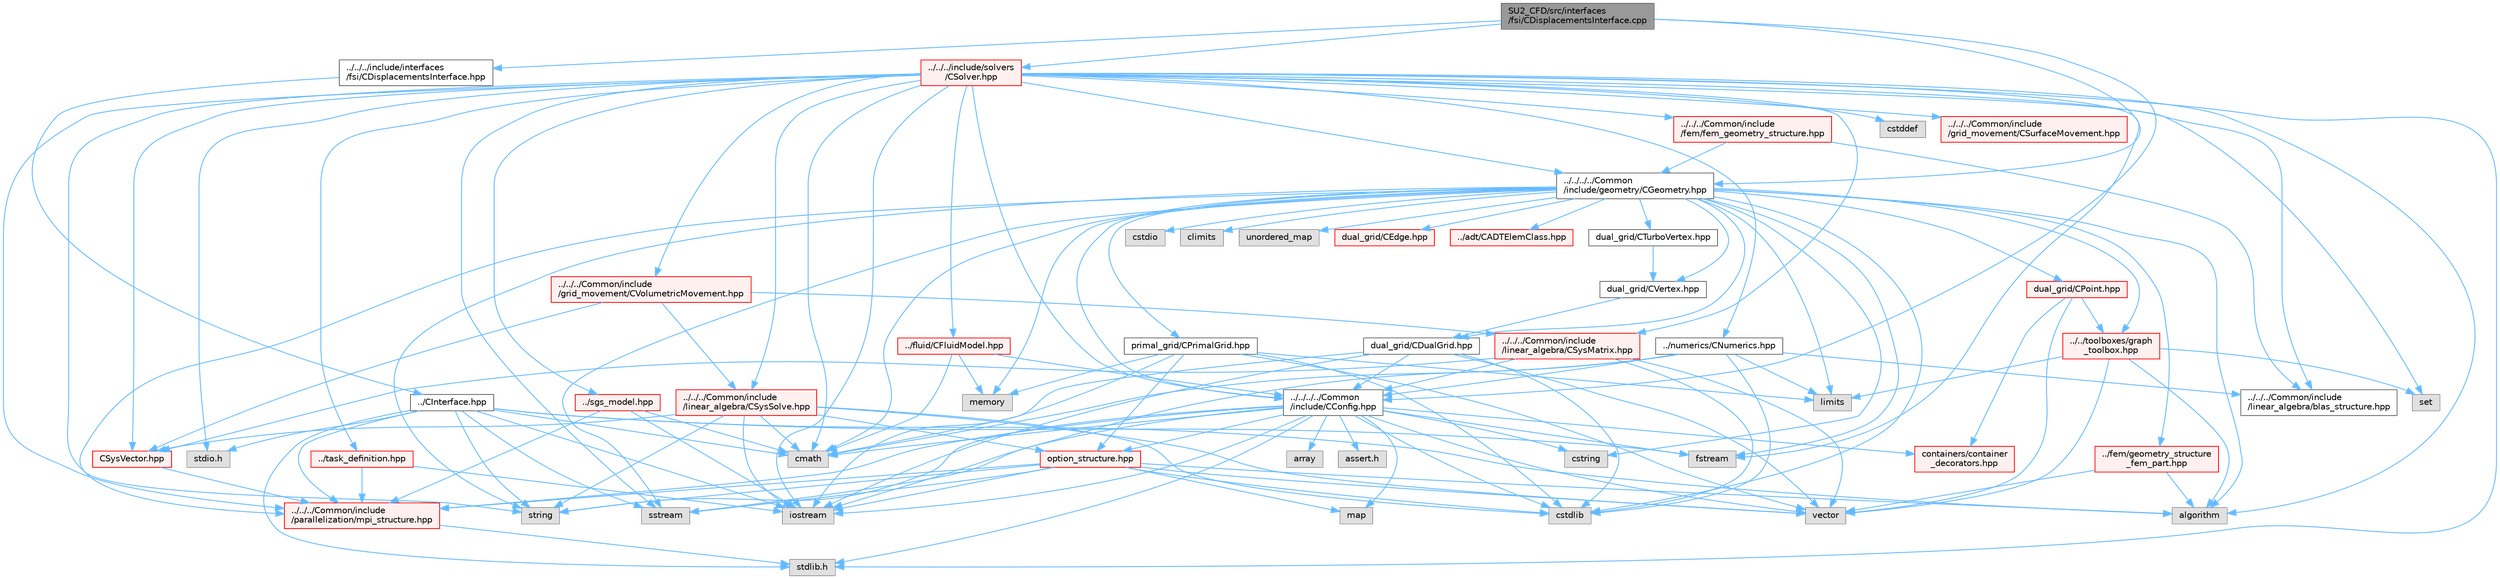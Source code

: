 digraph "SU2_CFD/src/interfaces/fsi/CDisplacementsInterface.cpp"
{
 // LATEX_PDF_SIZE
  bgcolor="transparent";
  edge [fontname=Helvetica,fontsize=10,labelfontname=Helvetica,labelfontsize=10];
  node [fontname=Helvetica,fontsize=10,shape=box,height=0.2,width=0.4];
  Node1 [id="Node000001",label="SU2_CFD/src/interfaces\l/fsi/CDisplacementsInterface.cpp",height=0.2,width=0.4,color="gray40", fillcolor="grey60", style="filled", fontcolor="black",tooltip="Main subroutines for transferring boundary displacements."];
  Node1 -> Node2 [id="edge1_Node000001_Node000002",color="steelblue1",style="solid",tooltip=" "];
  Node2 [id="Node000002",label="../../../include/interfaces\l/fsi/CDisplacementsInterface.hpp",height=0.2,width=0.4,color="grey40", fillcolor="white", style="filled",URL="$CDisplacementsInterface_8hpp.html",tooltip="Declaration and inlines of the class to transfer boundary displacements from a structural zone into a..."];
  Node2 -> Node3 [id="edge2_Node000002_Node000003",color="steelblue1",style="solid",tooltip=" "];
  Node3 [id="Node000003",label="../CInterface.hpp",height=0.2,width=0.4,color="grey40", fillcolor="white", style="filled",URL="$CInterface_8hpp.html",tooltip="Declarations and inlines of the transfer structure. The subroutines and functions are in the physics ..."];
  Node3 -> Node4 [id="edge3_Node000003_Node000004",color="steelblue1",style="solid",tooltip=" "];
  Node4 [id="Node000004",label="../../../Common/include\l/parallelization/mpi_structure.hpp",height=0.2,width=0.4,color="red", fillcolor="#FFF0F0", style="filled",URL="$mpi__structure_8hpp.html",tooltip="Headers of the mpi interface for generalized datatypes. The subroutines and functions are in the mpi_..."];
  Node4 -> Node5 [id="edge4_Node000004_Node000005",color="steelblue1",style="solid",tooltip=" "];
  Node5 [id="Node000005",label="stdlib.h",height=0.2,width=0.4,color="grey60", fillcolor="#E0E0E0", style="filled",tooltip=" "];
  Node3 -> Node17 [id="edge5_Node000003_Node000017",color="steelblue1",style="solid",tooltip=" "];
  Node17 [id="Node000017",label="cmath",height=0.2,width=0.4,color="grey60", fillcolor="#E0E0E0", style="filled",tooltip=" "];
  Node3 -> Node18 [id="edge6_Node000003_Node000018",color="steelblue1",style="solid",tooltip=" "];
  Node18 [id="Node000018",label="string",height=0.2,width=0.4,color="grey60", fillcolor="#E0E0E0", style="filled",tooltip=" "];
  Node3 -> Node19 [id="edge7_Node000003_Node000019",color="steelblue1",style="solid",tooltip=" "];
  Node19 [id="Node000019",label="fstream",height=0.2,width=0.4,color="grey60", fillcolor="#E0E0E0", style="filled",tooltip=" "];
  Node3 -> Node20 [id="edge8_Node000003_Node000020",color="steelblue1",style="solid",tooltip=" "];
  Node20 [id="Node000020",label="sstream",height=0.2,width=0.4,color="grey60", fillcolor="#E0E0E0", style="filled",tooltip=" "];
  Node3 -> Node21 [id="edge9_Node000003_Node000021",color="steelblue1",style="solid",tooltip=" "];
  Node21 [id="Node000021",label="algorithm",height=0.2,width=0.4,color="grey60", fillcolor="#E0E0E0", style="filled",tooltip=" "];
  Node3 -> Node7 [id="edge10_Node000003_Node000007",color="steelblue1",style="solid",tooltip=" "];
  Node7 [id="Node000007",label="iostream",height=0.2,width=0.4,color="grey60", fillcolor="#E0E0E0", style="filled",tooltip=" "];
  Node3 -> Node5 [id="edge11_Node000003_Node000005",color="steelblue1",style="solid",tooltip=" "];
  Node3 -> Node22 [id="edge12_Node000003_Node000022",color="steelblue1",style="solid",tooltip=" "];
  Node22 [id="Node000022",label="stdio.h",height=0.2,width=0.4,color="grey60", fillcolor="#E0E0E0", style="filled",tooltip=" "];
  Node1 -> Node23 [id="edge13_Node000001_Node000023",color="steelblue1",style="solid",tooltip=" "];
  Node23 [id="Node000023",label="../../../../Common\l/include/CConfig.hpp",height=0.2,width=0.4,color="grey40", fillcolor="white", style="filled",URL="$CConfig_8hpp.html",tooltip="All the information about the definition of the physical problem. The subroutines and functions are i..."];
  Node23 -> Node4 [id="edge14_Node000023_Node000004",color="steelblue1",style="solid",tooltip=" "];
  Node23 -> Node7 [id="edge15_Node000023_Node000007",color="steelblue1",style="solid",tooltip=" "];
  Node23 -> Node24 [id="edge16_Node000023_Node000024",color="steelblue1",style="solid",tooltip=" "];
  Node24 [id="Node000024",label="cstdlib",height=0.2,width=0.4,color="grey60", fillcolor="#E0E0E0", style="filled",tooltip=" "];
  Node23 -> Node19 [id="edge17_Node000023_Node000019",color="steelblue1",style="solid",tooltip=" "];
  Node23 -> Node20 [id="edge18_Node000023_Node000020",color="steelblue1",style="solid",tooltip=" "];
  Node23 -> Node18 [id="edge19_Node000023_Node000018",color="steelblue1",style="solid",tooltip=" "];
  Node23 -> Node25 [id="edge20_Node000023_Node000025",color="steelblue1",style="solid",tooltip=" "];
  Node25 [id="Node000025",label="cstring",height=0.2,width=0.4,color="grey60", fillcolor="#E0E0E0", style="filled",tooltip=" "];
  Node23 -> Node26 [id="edge21_Node000023_Node000026",color="steelblue1",style="solid",tooltip=" "];
  Node26 [id="Node000026",label="vector",height=0.2,width=0.4,color="grey60", fillcolor="#E0E0E0", style="filled",tooltip=" "];
  Node23 -> Node27 [id="edge22_Node000023_Node000027",color="steelblue1",style="solid",tooltip=" "];
  Node27 [id="Node000027",label="array",height=0.2,width=0.4,color="grey60", fillcolor="#E0E0E0", style="filled",tooltip=" "];
  Node23 -> Node5 [id="edge23_Node000023_Node000005",color="steelblue1",style="solid",tooltip=" "];
  Node23 -> Node17 [id="edge24_Node000023_Node000017",color="steelblue1",style="solid",tooltip=" "];
  Node23 -> Node28 [id="edge25_Node000023_Node000028",color="steelblue1",style="solid",tooltip=" "];
  Node28 [id="Node000028",label="map",height=0.2,width=0.4,color="grey60", fillcolor="#E0E0E0", style="filled",tooltip=" "];
  Node23 -> Node29 [id="edge26_Node000023_Node000029",color="steelblue1",style="solid",tooltip=" "];
  Node29 [id="Node000029",label="assert.h",height=0.2,width=0.4,color="grey60", fillcolor="#E0E0E0", style="filled",tooltip=" "];
  Node23 -> Node30 [id="edge27_Node000023_Node000030",color="steelblue1",style="solid",tooltip=" "];
  Node30 [id="Node000030",label="option_structure.hpp",height=0.2,width=0.4,color="red", fillcolor="#FFF0F0", style="filled",URL="$option__structure_8hpp.html",tooltip="Defines classes for referencing options for easy input in CConfig."];
  Node30 -> Node4 [id="edge28_Node000030_Node000004",color="steelblue1",style="solid",tooltip=" "];
  Node30 -> Node7 [id="edge29_Node000030_Node000007",color="steelblue1",style="solid",tooltip=" "];
  Node30 -> Node20 [id="edge30_Node000030_Node000020",color="steelblue1",style="solid",tooltip=" "];
  Node30 -> Node18 [id="edge31_Node000030_Node000018",color="steelblue1",style="solid",tooltip=" "];
  Node30 -> Node26 [id="edge32_Node000030_Node000026",color="steelblue1",style="solid",tooltip=" "];
  Node30 -> Node28 [id="edge33_Node000030_Node000028",color="steelblue1",style="solid",tooltip=" "];
  Node30 -> Node24 [id="edge34_Node000030_Node000024",color="steelblue1",style="solid",tooltip=" "];
  Node30 -> Node21 [id="edge35_Node000030_Node000021",color="steelblue1",style="solid",tooltip=" "];
  Node23 -> Node32 [id="edge36_Node000023_Node000032",color="steelblue1",style="solid",tooltip=" "];
  Node32 [id="Node000032",label="containers/container\l_decorators.hpp",height=0.2,width=0.4,color="red", fillcolor="#FFF0F0", style="filled",URL="$container__decorators_8hpp.html",tooltip="Collection of small classes that decorate C2DContainer to augment its functionality,..."];
  Node1 -> Node42 [id="edge37_Node000001_Node000042",color="steelblue1",style="solid",tooltip=" "];
  Node42 [id="Node000042",label="../../../../Common\l/include/geometry/CGeometry.hpp",height=0.2,width=0.4,color="grey40", fillcolor="white", style="filled",URL="$CGeometry_8hpp.html",tooltip="Headers of the main subroutines for creating the geometrical structure. The subroutines and functions..."];
  Node42 -> Node43 [id="edge38_Node000042_Node000043",color="steelblue1",style="solid",tooltip=" "];
  Node43 [id="Node000043",label="limits",height=0.2,width=0.4,color="grey60", fillcolor="#E0E0E0", style="filled",tooltip=" "];
  Node42 -> Node4 [id="edge39_Node000042_Node000004",color="steelblue1",style="solid",tooltip=" "];
  Node42 -> Node18 [id="edge40_Node000042_Node000018",color="steelblue1",style="solid",tooltip=" "];
  Node42 -> Node19 [id="edge41_Node000042_Node000019",color="steelblue1",style="solid",tooltip=" "];
  Node42 -> Node20 [id="edge42_Node000042_Node000020",color="steelblue1",style="solid",tooltip=" "];
  Node42 -> Node17 [id="edge43_Node000042_Node000017",color="steelblue1",style="solid",tooltip=" "];
  Node42 -> Node21 [id="edge44_Node000042_Node000021",color="steelblue1",style="solid",tooltip=" "];
  Node42 -> Node25 [id="edge45_Node000042_Node000025",color="steelblue1",style="solid",tooltip=" "];
  Node42 -> Node9 [id="edge46_Node000042_Node000009",color="steelblue1",style="solid",tooltip=" "];
  Node9 [id="Node000009",label="cstdio",height=0.2,width=0.4,color="grey60", fillcolor="#E0E0E0", style="filled",tooltip=" "];
  Node42 -> Node24 [id="edge47_Node000042_Node000024",color="steelblue1",style="solid",tooltip=" "];
  Node42 -> Node44 [id="edge48_Node000042_Node000044",color="steelblue1",style="solid",tooltip=" "];
  Node44 [id="Node000044",label="climits",height=0.2,width=0.4,color="grey60", fillcolor="#E0E0E0", style="filled",tooltip=" "];
  Node42 -> Node45 [id="edge49_Node000042_Node000045",color="steelblue1",style="solid",tooltip=" "];
  Node45 [id="Node000045",label="memory",height=0.2,width=0.4,color="grey60", fillcolor="#E0E0E0", style="filled",tooltip=" "];
  Node42 -> Node46 [id="edge50_Node000042_Node000046",color="steelblue1",style="solid",tooltip=" "];
  Node46 [id="Node000046",label="unordered_map",height=0.2,width=0.4,color="grey60", fillcolor="#E0E0E0", style="filled",tooltip=" "];
  Node42 -> Node47 [id="edge51_Node000042_Node000047",color="steelblue1",style="solid",tooltip=" "];
  Node47 [id="Node000047",label="primal_grid/CPrimalGrid.hpp",height=0.2,width=0.4,color="grey40", fillcolor="white", style="filled",URL="$CPrimalGrid_8hpp.html",tooltip="Headers of the main subroutines for storing the primal grid structure. The subroutines and functions ..."];
  Node47 -> Node7 [id="edge52_Node000047_Node000007",color="steelblue1",style="solid",tooltip=" "];
  Node47 -> Node26 [id="edge53_Node000047_Node000026",color="steelblue1",style="solid",tooltip=" "];
  Node47 -> Node43 [id="edge54_Node000047_Node000043",color="steelblue1",style="solid",tooltip=" "];
  Node47 -> Node24 [id="edge55_Node000047_Node000024",color="steelblue1",style="solid",tooltip=" "];
  Node47 -> Node45 [id="edge56_Node000047_Node000045",color="steelblue1",style="solid",tooltip=" "];
  Node47 -> Node30 [id="edge57_Node000047_Node000030",color="steelblue1",style="solid",tooltip=" "];
  Node42 -> Node48 [id="edge58_Node000042_Node000048",color="steelblue1",style="solid",tooltip=" "];
  Node48 [id="Node000048",label="dual_grid/CDualGrid.hpp",height=0.2,width=0.4,color="grey40", fillcolor="white", style="filled",URL="$CDualGrid_8hpp.html",tooltip="Headers of the main subroutines for doing the complete dual grid structure. The subroutines and funct..."];
  Node48 -> Node17 [id="edge59_Node000048_Node000017",color="steelblue1",style="solid",tooltip=" "];
  Node48 -> Node7 [id="edge60_Node000048_Node000007",color="steelblue1",style="solid",tooltip=" "];
  Node48 -> Node24 [id="edge61_Node000048_Node000024",color="steelblue1",style="solid",tooltip=" "];
  Node48 -> Node26 [id="edge62_Node000048_Node000026",color="steelblue1",style="solid",tooltip=" "];
  Node48 -> Node23 [id="edge63_Node000048_Node000023",color="steelblue1",style="solid",tooltip=" "];
  Node42 -> Node49 [id="edge64_Node000042_Node000049",color="steelblue1",style="solid",tooltip=" "];
  Node49 [id="Node000049",label="dual_grid/CPoint.hpp",height=0.2,width=0.4,color="red", fillcolor="#FFF0F0", style="filled",URL="$CPoint_8hpp.html",tooltip="Declaration of the point class that stores geometric and adjacency information for dual control volum..."];
  Node49 -> Node32 [id="edge65_Node000049_Node000032",color="steelblue1",style="solid",tooltip=" "];
  Node49 -> Node50 [id="edge66_Node000049_Node000050",color="steelblue1",style="solid",tooltip=" "];
  Node50 [id="Node000050",label="../../toolboxes/graph\l_toolbox.hpp",height=0.2,width=0.4,color="red", fillcolor="#FFF0F0", style="filled",URL="$graph__toolbox_8hpp.html",tooltip="Functions and classes to build/represent sparse graphs or sparse patterns."];
  Node50 -> Node51 [id="edge67_Node000050_Node000051",color="steelblue1",style="solid",tooltip=" "];
  Node51 [id="Node000051",label="set",height=0.2,width=0.4,color="grey60", fillcolor="#E0E0E0", style="filled",tooltip=" "];
  Node50 -> Node26 [id="edge68_Node000050_Node000026",color="steelblue1",style="solid",tooltip=" "];
  Node50 -> Node43 [id="edge69_Node000050_Node000043",color="steelblue1",style="solid",tooltip=" "];
  Node50 -> Node21 [id="edge70_Node000050_Node000021",color="steelblue1",style="solid",tooltip=" "];
  Node49 -> Node26 [id="edge71_Node000049_Node000026",color="steelblue1",style="solid",tooltip=" "];
  Node42 -> Node54 [id="edge72_Node000042_Node000054",color="steelblue1",style="solid",tooltip=" "];
  Node54 [id="Node000054",label="dual_grid/CEdge.hpp",height=0.2,width=0.4,color="red", fillcolor="#FFF0F0", style="filled",URL="$CEdge_8hpp.html",tooltip="Declaration of the edge class CEdge.cpp file."];
  Node42 -> Node55 [id="edge73_Node000042_Node000055",color="steelblue1",style="solid",tooltip=" "];
  Node55 [id="Node000055",label="dual_grid/CVertex.hpp",height=0.2,width=0.4,color="grey40", fillcolor="white", style="filled",URL="$CVertex_8hpp.html",tooltip="Headers of the main subroutines for doing the complete dual grid structure. The subroutines and funct..."];
  Node55 -> Node48 [id="edge74_Node000055_Node000048",color="steelblue1",style="solid",tooltip=" "];
  Node42 -> Node56 [id="edge75_Node000042_Node000056",color="steelblue1",style="solid",tooltip=" "];
  Node56 [id="Node000056",label="dual_grid/CTurboVertex.hpp",height=0.2,width=0.4,color="grey40", fillcolor="white", style="filled",URL="$CTurboVertex_8hpp.html",tooltip="Headers of the main subroutines for doing the complete dual grid structure. The subroutines and funct..."];
  Node56 -> Node55 [id="edge76_Node000056_Node000055",color="steelblue1",style="solid",tooltip=" "];
  Node42 -> Node23 [id="edge77_Node000042_Node000023",color="steelblue1",style="solid",tooltip=" "];
  Node42 -> Node57 [id="edge78_Node000042_Node000057",color="steelblue1",style="solid",tooltip=" "];
  Node57 [id="Node000057",label="../fem/geometry_structure\l_fem_part.hpp",height=0.2,width=0.4,color="red", fillcolor="#FFF0F0", style="filled",URL="$geometry__structure__fem__part_8hpp.html",tooltip="Helper classes for the Fluid FEM solver."];
  Node57 -> Node26 [id="edge79_Node000057_Node000026",color="steelblue1",style="solid",tooltip=" "];
  Node57 -> Node21 [id="edge80_Node000057_Node000021",color="steelblue1",style="solid",tooltip=" "];
  Node42 -> Node50 [id="edge81_Node000042_Node000050",color="steelblue1",style="solid",tooltip=" "];
  Node42 -> Node58 [id="edge82_Node000042_Node000058",color="steelblue1",style="solid",tooltip=" "];
  Node58 [id="Node000058",label="../adt/CADTElemClass.hpp",height=0.2,width=0.4,color="red", fillcolor="#FFF0F0", style="filled",URL="$CADTElemClass_8hpp.html",tooltip="Class for storing an ADT of (linear) elements in an arbitrary number of dimensions."];
  Node1 -> Node62 [id="edge83_Node000001_Node000062",color="steelblue1",style="solid",tooltip=" "];
  Node62 [id="Node000062",label="../../../include/solvers\l/CSolver.hpp",height=0.2,width=0.4,color="red", fillcolor="#FFF0F0", style="filled",URL="$CSolver_8hpp.html",tooltip="Headers of the CSolver class which is inherited by all of the other solvers."];
  Node62 -> Node4 [id="edge84_Node000062_Node000004",color="steelblue1",style="solid",tooltip=" "];
  Node62 -> Node17 [id="edge85_Node000062_Node000017",color="steelblue1",style="solid",tooltip=" "];
  Node62 -> Node14 [id="edge86_Node000062_Node000014",color="steelblue1",style="solid",tooltip=" "];
  Node14 [id="Node000014",label="cstddef",height=0.2,width=0.4,color="grey60", fillcolor="#E0E0E0", style="filled",tooltip=" "];
  Node62 -> Node18 [id="edge87_Node000062_Node000018",color="steelblue1",style="solid",tooltip=" "];
  Node62 -> Node19 [id="edge88_Node000062_Node000019",color="steelblue1",style="solid",tooltip=" "];
  Node62 -> Node20 [id="edge89_Node000062_Node000020",color="steelblue1",style="solid",tooltip=" "];
  Node62 -> Node21 [id="edge90_Node000062_Node000021",color="steelblue1",style="solid",tooltip=" "];
  Node62 -> Node7 [id="edge91_Node000062_Node000007",color="steelblue1",style="solid",tooltip=" "];
  Node62 -> Node51 [id="edge92_Node000062_Node000051",color="steelblue1",style="solid",tooltip=" "];
  Node62 -> Node5 [id="edge93_Node000062_Node000005",color="steelblue1",style="solid",tooltip=" "];
  Node62 -> Node22 [id="edge94_Node000062_Node000022",color="steelblue1",style="solid",tooltip=" "];
  Node62 -> Node63 [id="edge95_Node000062_Node000063",color="steelblue1",style="solid",tooltip=" "];
  Node63 [id="Node000063",label="../fluid/CFluidModel.hpp",height=0.2,width=0.4,color="red", fillcolor="#FFF0F0", style="filled",URL="$CFluidModel_8hpp.html",tooltip="Defines the main fluid model class for thermophysical properties."];
  Node63 -> Node17 [id="edge96_Node000063_Node000017",color="steelblue1",style="solid",tooltip=" "];
  Node63 -> Node45 [id="edge97_Node000063_Node000045",color="steelblue1",style="solid",tooltip=" "];
  Node63 -> Node23 [id="edge98_Node000063_Node000023",color="steelblue1",style="solid",tooltip=" "];
  Node62 -> Node67 [id="edge99_Node000062_Node000067",color="steelblue1",style="solid",tooltip=" "];
  Node67 [id="Node000067",label="../task_definition.hpp",height=0.2,width=0.4,color="red", fillcolor="#FFF0F0", style="filled",URL="$task__definition_8hpp.html",tooltip="Header of the task definition class for the SU2 solvers."];
  Node67 -> Node4 [id="edge100_Node000067_Node000004",color="steelblue1",style="solid",tooltip=" "];
  Node67 -> Node7 [id="edge101_Node000067_Node000007",color="steelblue1",style="solid",tooltip=" "];
  Node62 -> Node69 [id="edge102_Node000062_Node000069",color="steelblue1",style="solid",tooltip=" "];
  Node69 [id="Node000069",label="../numerics/CNumerics.hpp",height=0.2,width=0.4,color="grey40", fillcolor="white", style="filled",URL="$CNumerics_8hpp.html",tooltip="Declaration of the base numerics class, the implementation is in the CNumerics.cpp file."];
  Node69 -> Node17 [id="edge103_Node000069_Node000017",color="steelblue1",style="solid",tooltip=" "];
  Node69 -> Node7 [id="edge104_Node000069_Node000007",color="steelblue1",style="solid",tooltip=" "];
  Node69 -> Node43 [id="edge105_Node000069_Node000043",color="steelblue1",style="solid",tooltip=" "];
  Node69 -> Node24 [id="edge106_Node000069_Node000024",color="steelblue1",style="solid",tooltip=" "];
  Node69 -> Node23 [id="edge107_Node000069_Node000023",color="steelblue1",style="solid",tooltip=" "];
  Node69 -> Node70 [id="edge108_Node000069_Node000070",color="steelblue1",style="solid",tooltip=" "];
  Node70 [id="Node000070",label="../../../Common/include\l/linear_algebra/blas_structure.hpp",height=0.2,width=0.4,color="grey40", fillcolor="white", style="filled",URL="$blas__structure_8hpp.html",tooltip="Include files and headers of the functions for matrix and vector operations, which are typically foun..."];
  Node62 -> Node71 [id="edge109_Node000062_Node000071",color="steelblue1",style="solid",tooltip=" "];
  Node71 [id="Node000071",label="../sgs_model.hpp",height=0.2,width=0.4,color="red", fillcolor="#FFF0F0", style="filled",URL="$sgs__model_8hpp.html",tooltip="Headers of the LES subgrid scale models of the SU2 solvers."];
  Node71 -> Node4 [id="edge110_Node000071_Node000004",color="steelblue1",style="solid",tooltip=" "];
  Node71 -> Node7 [id="edge111_Node000071_Node000007",color="steelblue1",style="solid",tooltip=" "];
  Node71 -> Node17 [id="edge112_Node000071_Node000017",color="steelblue1",style="solid",tooltip=" "];
  Node62 -> Node73 [id="edge113_Node000062_Node000073",color="steelblue1",style="solid",tooltip=" "];
  Node73 [id="Node000073",label="../../../Common/include\l/fem/fem_geometry_structure.hpp",height=0.2,width=0.4,color="red", fillcolor="#FFF0F0", style="filled",URL="$fem__geometry__structure_8hpp.html",tooltip="Headers of the main subroutines for creating the geometrical structure for the FEM solver...."];
  Node73 -> Node42 [id="edge114_Node000073_Node000042",color="steelblue1",style="solid",tooltip=" "];
  Node73 -> Node70 [id="edge115_Node000073_Node000070",color="steelblue1",style="solid",tooltip=" "];
  Node62 -> Node42 [id="edge116_Node000062_Node000042",color="steelblue1",style="solid",tooltip=" "];
  Node62 -> Node23 [id="edge117_Node000062_Node000023",color="steelblue1",style="solid",tooltip=" "];
  Node62 -> Node76 [id="edge118_Node000062_Node000076",color="steelblue1",style="solid",tooltip=" "];
  Node76 [id="Node000076",label="../../../Common/include\l/linear_algebra/CSysMatrix.hpp",height=0.2,width=0.4,color="red", fillcolor="#FFF0F0", style="filled",URL="$CSysMatrix_8hpp.html",tooltip="Declaration of the block-sparse matrix class. The implemtation is in CSysMatrix.cpp."];
  Node76 -> Node23 [id="edge119_Node000076_Node000023",color="steelblue1",style="solid",tooltip=" "];
  Node76 -> Node77 [id="edge120_Node000076_Node000077",color="steelblue1",style="solid",tooltip=" "];
  Node77 [id="Node000077",label="CSysVector.hpp",height=0.2,width=0.4,color="red", fillcolor="#FFF0F0", style="filled",URL="$CSysVector_8hpp.html",tooltip="Declararion and inlines of the vector class used in the solution of large, distributed,..."];
  Node77 -> Node4 [id="edge121_Node000077_Node000004",color="steelblue1",style="solid",tooltip=" "];
  Node76 -> Node24 [id="edge122_Node000076_Node000024",color="steelblue1",style="solid",tooltip=" "];
  Node76 -> Node26 [id="edge123_Node000076_Node000026",color="steelblue1",style="solid",tooltip=" "];
  Node62 -> Node77 [id="edge124_Node000062_Node000077",color="steelblue1",style="solid",tooltip=" "];
  Node62 -> Node80 [id="edge125_Node000062_Node000080",color="steelblue1",style="solid",tooltip=" "];
  Node80 [id="Node000080",label="../../../Common/include\l/linear_algebra/CSysSolve.hpp",height=0.2,width=0.4,color="red", fillcolor="#FFF0F0", style="filled",URL="$CSysSolve_8hpp.html",tooltip="Headers for the classes related to linear solvers (CG, FGMRES, etc) The subroutines and functions are..."];
  Node80 -> Node17 [id="edge126_Node000080_Node000017",color="steelblue1",style="solid",tooltip=" "];
  Node80 -> Node26 [id="edge127_Node000080_Node000026",color="steelblue1",style="solid",tooltip=" "];
  Node80 -> Node7 [id="edge128_Node000080_Node000007",color="steelblue1",style="solid",tooltip=" "];
  Node80 -> Node24 [id="edge129_Node000080_Node000024",color="steelblue1",style="solid",tooltip=" "];
  Node80 -> Node18 [id="edge130_Node000080_Node000018",color="steelblue1",style="solid",tooltip=" "];
  Node80 -> Node77 [id="edge131_Node000080_Node000077",color="steelblue1",style="solid",tooltip=" "];
  Node80 -> Node30 [id="edge132_Node000080_Node000030",color="steelblue1",style="solid",tooltip=" "];
  Node62 -> Node82 [id="edge133_Node000062_Node000082",color="steelblue1",style="solid",tooltip=" "];
  Node82 [id="Node000082",label="../../../Common/include\l/grid_movement/CSurfaceMovement.hpp",height=0.2,width=0.4,color="red", fillcolor="#FFF0F0", style="filled",URL="$CSurfaceMovement_8hpp.html",tooltip="Headers of the CSurfaceMovement class."];
  Node62 -> Node86 [id="edge134_Node000062_Node000086",color="steelblue1",style="solid",tooltip=" "];
  Node86 [id="Node000086",label="../../../Common/include\l/grid_movement/CVolumetricMovement.hpp",height=0.2,width=0.4,color="red", fillcolor="#FFF0F0", style="filled",URL="$CVolumetricMovement_8hpp.html",tooltip="Headers of the CVolumetricMovement class."];
  Node86 -> Node76 [id="edge135_Node000086_Node000076",color="steelblue1",style="solid",tooltip=" "];
  Node86 -> Node77 [id="edge136_Node000086_Node000077",color="steelblue1",style="solid",tooltip=" "];
  Node86 -> Node80 [id="edge137_Node000086_Node000080",color="steelblue1",style="solid",tooltip=" "];
  Node62 -> Node70 [id="edge138_Node000062_Node000070",color="steelblue1",style="solid",tooltip=" "];
}
